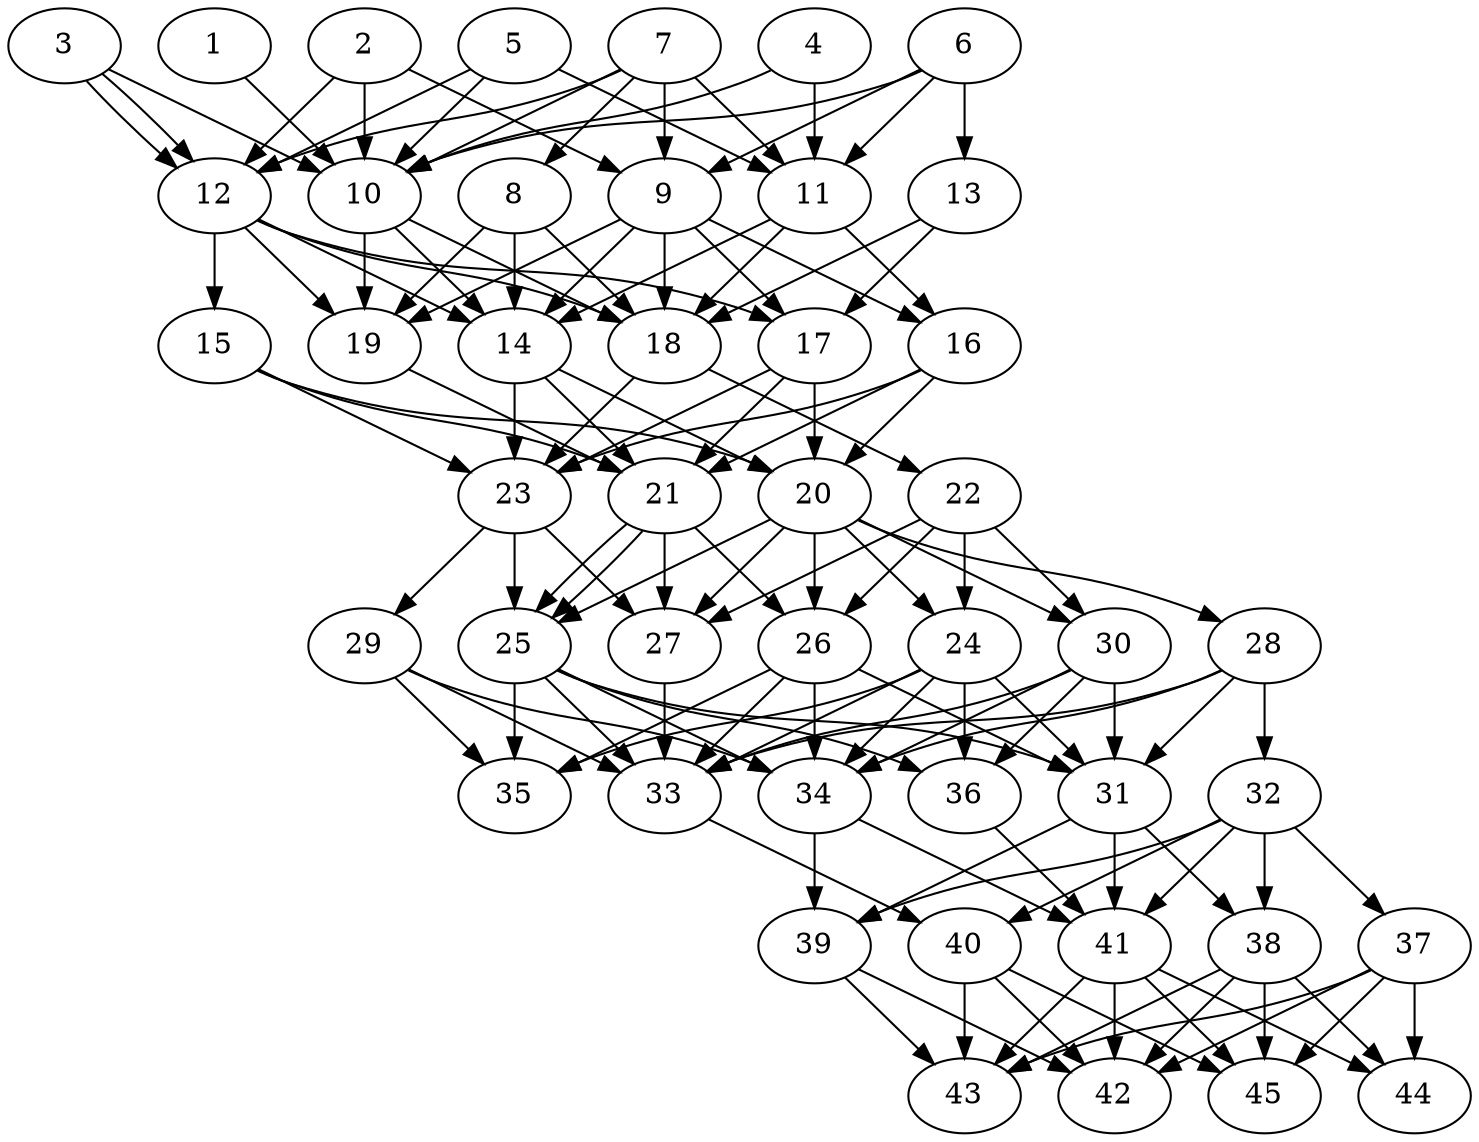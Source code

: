 // DAG automatically generated by daggen at Thu Oct  3 14:07:25 2019
// ./daggen --dot -n 45 --ccr 0.3 --fat 0.5 --regular 0.7 --density 0.9 --mindata 5242880 --maxdata 52428800 
digraph G {
  1 [size="77062827", alpha="0.04", expect_size="23118848"] 
  1 -> 10 [size ="23118848"]
  2 [size="114793813", alpha="0.14", expect_size="34438144"] 
  2 -> 9 [size ="34438144"]
  2 -> 10 [size ="34438144"]
  2 -> 12 [size ="34438144"]
  3 [size="34727253", alpha="0.16", expect_size="10418176"] 
  3 -> 10 [size ="10418176"]
  3 -> 12 [size ="10418176"]
  3 -> 12 [size ="10418176"]
  4 [size="94115840", alpha="0.01", expect_size="28234752"] 
  4 -> 10 [size ="28234752"]
  4 -> 11 [size ="28234752"]
  5 [size="117992107", alpha="0.02", expect_size="35397632"] 
  5 -> 10 [size ="35397632"]
  5 -> 11 [size ="35397632"]
  5 -> 12 [size ="35397632"]
  6 [size="82650453", alpha="0.11", expect_size="24795136"] 
  6 -> 9 [size ="24795136"]
  6 -> 10 [size ="24795136"]
  6 -> 11 [size ="24795136"]
  6 -> 13 [size ="24795136"]
  7 [size="57132373", alpha="0.14", expect_size="17139712"] 
  7 -> 8 [size ="17139712"]
  7 -> 9 [size ="17139712"]
  7 -> 10 [size ="17139712"]
  7 -> 11 [size ="17139712"]
  7 -> 12 [size ="17139712"]
  8 [size="74448213", alpha="0.11", expect_size="22334464"] 
  8 -> 14 [size ="22334464"]
  8 -> 18 [size ="22334464"]
  8 -> 19 [size ="22334464"]
  9 [size="35345067", alpha="0.15", expect_size="10603520"] 
  9 -> 14 [size ="10603520"]
  9 -> 16 [size ="10603520"]
  9 -> 17 [size ="10603520"]
  9 -> 18 [size ="10603520"]
  9 -> 19 [size ="10603520"]
  10 [size="172898987", alpha="0.04", expect_size="51869696"] 
  10 -> 14 [size ="51869696"]
  10 -> 18 [size ="51869696"]
  10 -> 19 [size ="51869696"]
  11 [size="124975787", alpha="0.07", expect_size="37492736"] 
  11 -> 14 [size ="37492736"]
  11 -> 16 [size ="37492736"]
  11 -> 18 [size ="37492736"]
  12 [size="158484480", alpha="0.14", expect_size="47545344"] 
  12 -> 14 [size ="47545344"]
  12 -> 15 [size ="47545344"]
  12 -> 17 [size ="47545344"]
  12 -> 18 [size ="47545344"]
  12 -> 19 [size ="47545344"]
  13 [size="110305280", alpha="0.08", expect_size="33091584"] 
  13 -> 17 [size ="33091584"]
  13 -> 18 [size ="33091584"]
  14 [size="80366933", alpha="0.02", expect_size="24110080"] 
  14 -> 20 [size ="24110080"]
  14 -> 21 [size ="24110080"]
  14 -> 23 [size ="24110080"]
  15 [size="85783893", alpha="0.19", expect_size="25735168"] 
  15 -> 20 [size ="25735168"]
  15 -> 21 [size ="25735168"]
  15 -> 23 [size ="25735168"]
  16 [size="98846720", alpha="0.05", expect_size="29654016"] 
  16 -> 20 [size ="29654016"]
  16 -> 21 [size ="29654016"]
  16 -> 23 [size ="29654016"]
  17 [size="30832640", alpha="0.15", expect_size="9249792"] 
  17 -> 20 [size ="9249792"]
  17 -> 21 [size ="9249792"]
  17 -> 23 [size ="9249792"]
  18 [size="139304960", alpha="0.03", expect_size="41791488"] 
  18 -> 22 [size ="41791488"]
  18 -> 23 [size ="41791488"]
  19 [size="71529813", alpha="0.05", expect_size="21458944"] 
  19 -> 21 [size ="21458944"]
  20 [size="33597440", alpha="0.03", expect_size="10079232"] 
  20 -> 24 [size ="10079232"]
  20 -> 25 [size ="10079232"]
  20 -> 26 [size ="10079232"]
  20 -> 27 [size ="10079232"]
  20 -> 28 [size ="10079232"]
  20 -> 30 [size ="10079232"]
  21 [size="63416320", alpha="0.08", expect_size="19024896"] 
  21 -> 25 [size ="19024896"]
  21 -> 25 [size ="19024896"]
  21 -> 26 [size ="19024896"]
  21 -> 27 [size ="19024896"]
  22 [size="117855573", alpha="0.06", expect_size="35356672"] 
  22 -> 24 [size ="35356672"]
  22 -> 26 [size ="35356672"]
  22 -> 27 [size ="35356672"]
  22 -> 30 [size ="35356672"]
  23 [size="73332053", alpha="0.05", expect_size="21999616"] 
  23 -> 25 [size ="21999616"]
  23 -> 27 [size ="21999616"]
  23 -> 29 [size ="21999616"]
  24 [size="132737707", alpha="0.15", expect_size="39821312"] 
  24 -> 31 [size ="39821312"]
  24 -> 33 [size ="39821312"]
  24 -> 34 [size ="39821312"]
  24 -> 35 [size ="39821312"]
  24 -> 36 [size ="39821312"]
  25 [size="146476373", alpha="0.17", expect_size="43942912"] 
  25 -> 31 [size ="43942912"]
  25 -> 33 [size ="43942912"]
  25 -> 34 [size ="43942912"]
  25 -> 35 [size ="43942912"]
  25 -> 36 [size ="43942912"]
  26 [size="136202240", alpha="0.08", expect_size="40860672"] 
  26 -> 31 [size ="40860672"]
  26 -> 33 [size ="40860672"]
  26 -> 34 [size ="40860672"]
  26 -> 35 [size ="40860672"]
  27 [size="18920107", alpha="0.03", expect_size="5676032"] 
  27 -> 33 [size ="5676032"]
  28 [size="138837333", alpha="0.06", expect_size="41651200"] 
  28 -> 31 [size ="41651200"]
  28 -> 32 [size ="41651200"]
  28 -> 33 [size ="41651200"]
  28 -> 34 [size ="41651200"]
  29 [size="165355520", alpha="0.11", expect_size="49606656"] 
  29 -> 33 [size ="49606656"]
  29 -> 34 [size ="49606656"]
  29 -> 35 [size ="49606656"]
  30 [size="50783573", alpha="0.16", expect_size="15235072"] 
  30 -> 31 [size ="15235072"]
  30 -> 33 [size ="15235072"]
  30 -> 34 [size ="15235072"]
  30 -> 36 [size ="15235072"]
  31 [size="74366293", alpha="0.14", expect_size="22309888"] 
  31 -> 38 [size ="22309888"]
  31 -> 39 [size ="22309888"]
  31 -> 41 [size ="22309888"]
  32 [size="138400427", alpha="0.11", expect_size="41520128"] 
  32 -> 37 [size ="41520128"]
  32 -> 38 [size ="41520128"]
  32 -> 39 [size ="41520128"]
  32 -> 40 [size ="41520128"]
  32 -> 41 [size ="41520128"]
  33 [size="25637547", alpha="0.19", expect_size="7691264"] 
  33 -> 40 [size ="7691264"]
  34 [size="67901440", alpha="0.15", expect_size="20370432"] 
  34 -> 39 [size ="20370432"]
  34 -> 41 [size ="20370432"]
  35 [size="27258880", alpha="0.00", expect_size="8177664"] 
  36 [size="161512107", alpha="0.16", expect_size="48453632"] 
  36 -> 41 [size ="48453632"]
  37 [size="63982933", alpha="0.13", expect_size="19194880"] 
  37 -> 42 [size ="19194880"]
  37 -> 43 [size ="19194880"]
  37 -> 44 [size ="19194880"]
  37 -> 45 [size ="19194880"]
  38 [size="88896853", alpha="0.05", expect_size="26669056"] 
  38 -> 42 [size ="26669056"]
  38 -> 43 [size ="26669056"]
  38 -> 44 [size ="26669056"]
  38 -> 45 [size ="26669056"]
  39 [size="135946240", alpha="0.04", expect_size="40783872"] 
  39 -> 42 [size ="40783872"]
  39 -> 43 [size ="40783872"]
  40 [size="65710080", alpha="0.06", expect_size="19713024"] 
  40 -> 42 [size ="19713024"]
  40 -> 43 [size ="19713024"]
  40 -> 45 [size ="19713024"]
  41 [size="33614507", alpha="0.13", expect_size="10084352"] 
  41 -> 42 [size ="10084352"]
  41 -> 43 [size ="10084352"]
  41 -> 44 [size ="10084352"]
  41 -> 45 [size ="10084352"]
  42 [size="147159040", alpha="0.13", expect_size="44147712"] 
  43 [size="75502933", alpha="0.00", expect_size="22650880"] 
  44 [size="68758187", alpha="0.02", expect_size="20627456"] 
  45 [size="32532480", alpha="0.00", expect_size="9759744"] 
}

